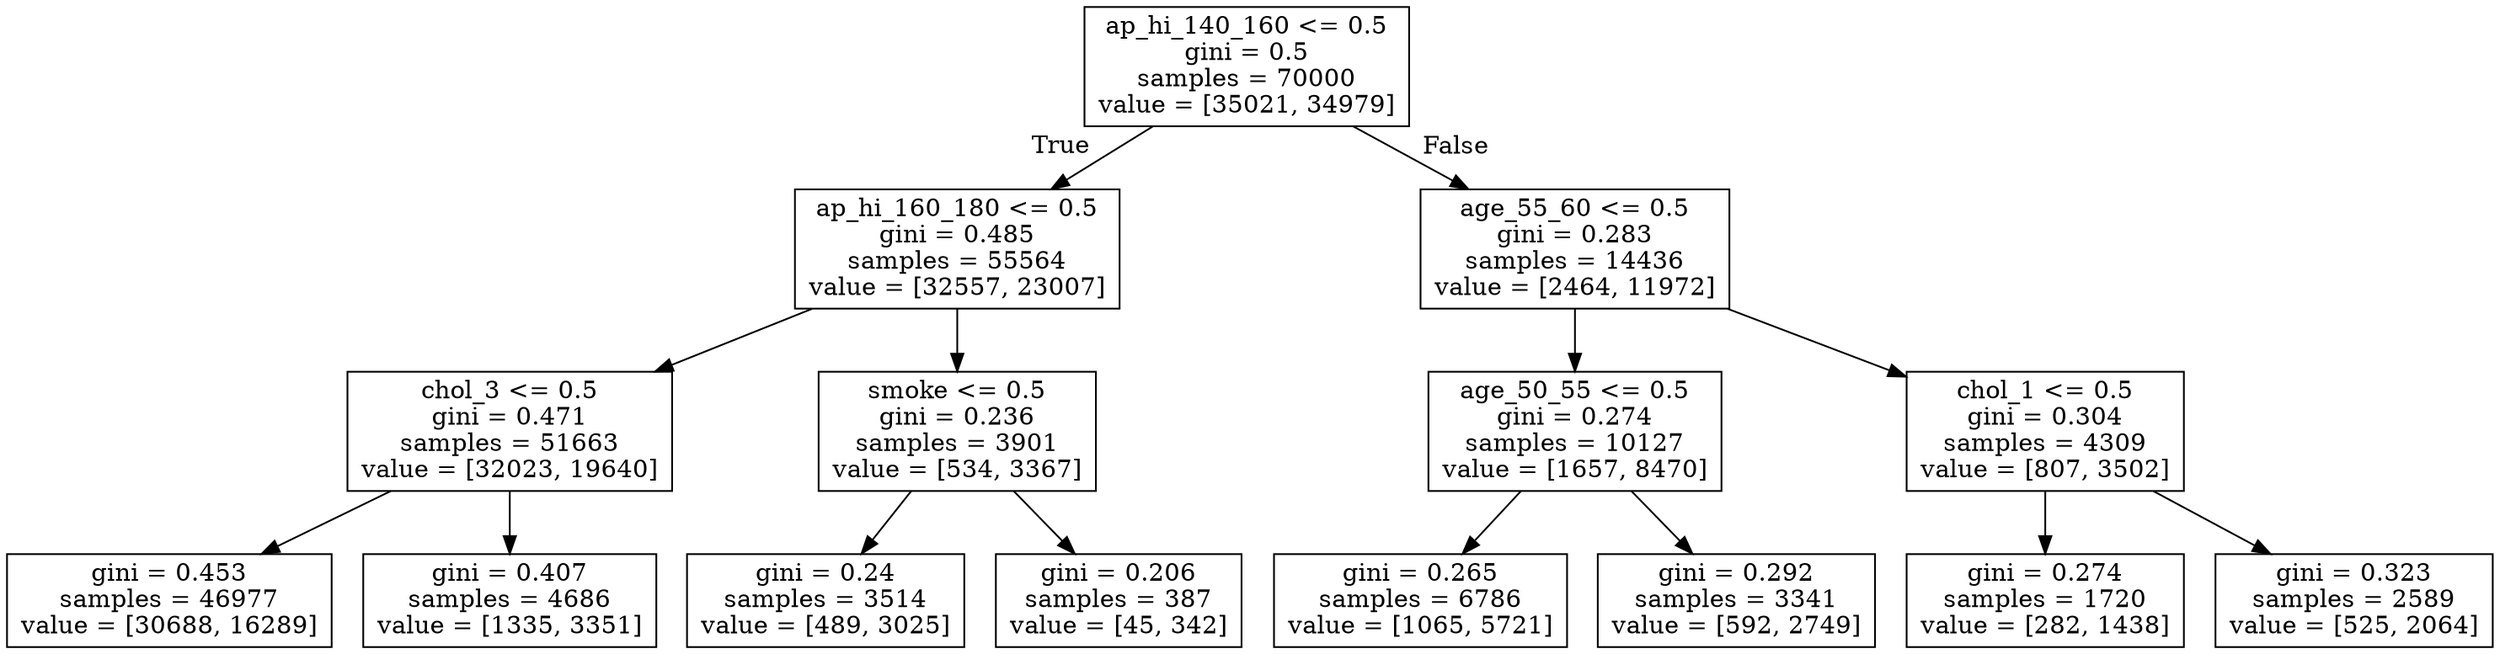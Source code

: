 digraph Tree {
node [shape=box] ;
0 [label="ap_hi_140_160 <= 0.5\ngini = 0.5\nsamples = 70000\nvalue = [35021, 34979]"] ;
1 [label="ap_hi_160_180 <= 0.5\ngini = 0.485\nsamples = 55564\nvalue = [32557, 23007]"] ;
0 -> 1 [labeldistance=2.5, labelangle=45, headlabel="True"] ;
2 [label="chol_3 <= 0.5\ngini = 0.471\nsamples = 51663\nvalue = [32023, 19640]"] ;
1 -> 2 ;
3 [label="gini = 0.453\nsamples = 46977\nvalue = [30688, 16289]"] ;
2 -> 3 ;
4 [label="gini = 0.407\nsamples = 4686\nvalue = [1335, 3351]"] ;
2 -> 4 ;
5 [label="smoke <= 0.5\ngini = 0.236\nsamples = 3901\nvalue = [534, 3367]"] ;
1 -> 5 ;
6 [label="gini = 0.24\nsamples = 3514\nvalue = [489, 3025]"] ;
5 -> 6 ;
7 [label="gini = 0.206\nsamples = 387\nvalue = [45, 342]"] ;
5 -> 7 ;
8 [label="age_55_60 <= 0.5\ngini = 0.283\nsamples = 14436\nvalue = [2464, 11972]"] ;
0 -> 8 [labeldistance=2.5, labelangle=-45, headlabel="False"] ;
9 [label="age_50_55 <= 0.5\ngini = 0.274\nsamples = 10127\nvalue = [1657, 8470]"] ;
8 -> 9 ;
10 [label="gini = 0.265\nsamples = 6786\nvalue = [1065, 5721]"] ;
9 -> 10 ;
11 [label="gini = 0.292\nsamples = 3341\nvalue = [592, 2749]"] ;
9 -> 11 ;
12 [label="chol_1 <= 0.5\ngini = 0.304\nsamples = 4309\nvalue = [807, 3502]"] ;
8 -> 12 ;
13 [label="gini = 0.274\nsamples = 1720\nvalue = [282, 1438]"] ;
12 -> 13 ;
14 [label="gini = 0.323\nsamples = 2589\nvalue = [525, 2064]"] ;
12 -> 14 ;
}